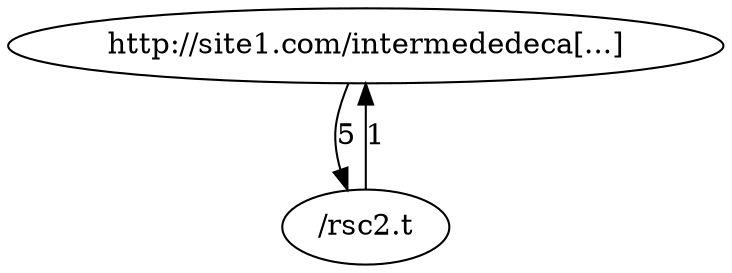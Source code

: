 //Fichier testsGraphe/out8.dot



digraph {
	"http:/\/site1.com/intermededeca[...]";
	"http:/\/site1.com/rsc2.t" -> "http:/\/site1.com/intermededeca[...]" [label = 1];
	"http:/\/site1.com/rsc2.t"[label = "/rsc2.t"];
	"http:/\/site1.com/intermededeca[...]" -> "http:/\/site1.com/rsc2.t" [label = 5];
}